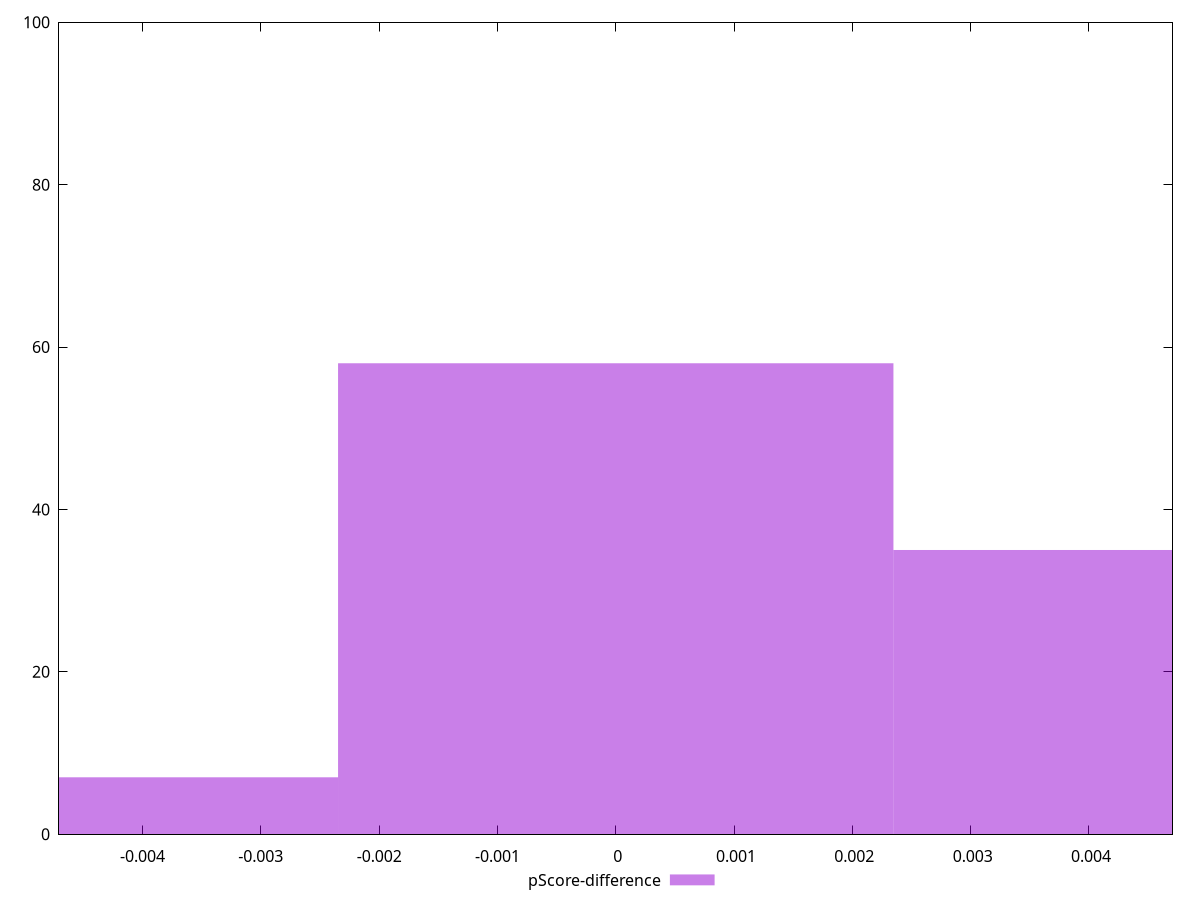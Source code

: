 reset

$pScoreDifference <<EOF
-0.004694306278236294 7
0.004694306278236294 35
0 58
EOF

set key outside below
set boxwidth 0.004694306278236294
set xrange [-0.004705882352941171:0.004705882352941171]
set yrange [0:100]
set trange [0:100]
set style fill transparent solid 0.5 noborder
set terminal svg size 640, 490 enhanced background rgb 'white'
set output "report_00009_2021-02-08T22-37-41.559Z/uses-http2/samples/pages+cached+noadtech/pScore-difference/histogram.svg"

plot $pScoreDifference title "pScore-difference" with boxes

reset
